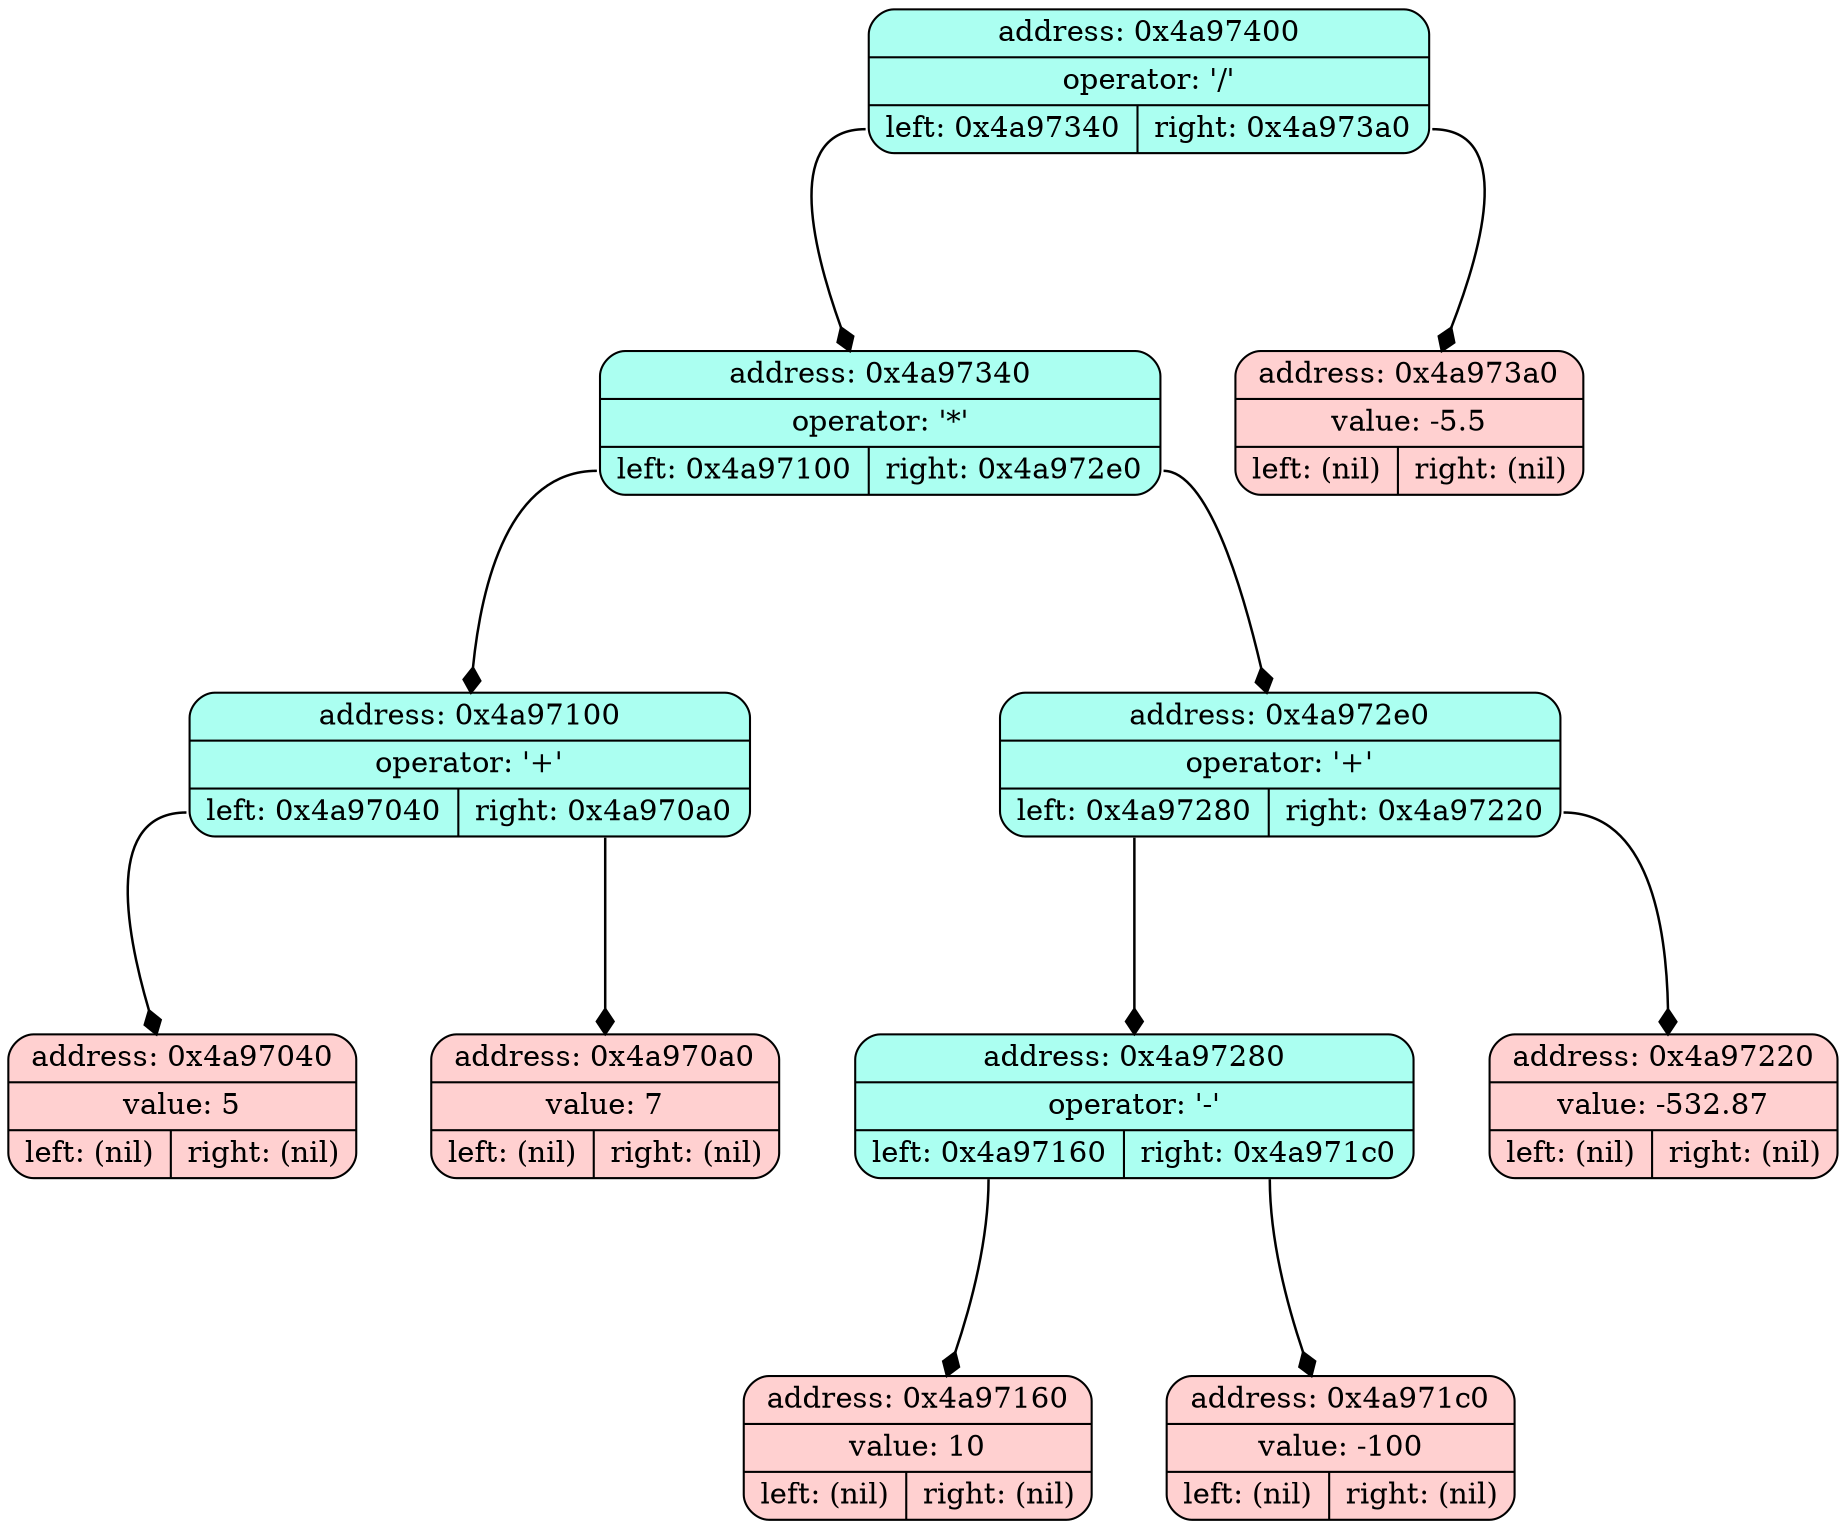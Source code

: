 digraph List {
	dpi = 100;
	fontname = "Comic Sans MS";
	fontsize = 20;
	rankdir  = TB;
graph [fillcolor = lightgreen, ranksep = 1.3, nodesep = 0.5, style = "rounded", color = green, penwidth = 2];
edge [color = black, arrowhead = diamond, arrowsize = 1, penwidth = 1.2];
node1 [shape = Mrecord, style = filled, fillcolor = "#ABFFF1", label = "{address: 0x4a97400|operator: '/'| { <ptr1> left: 0x4a97340| <ptr2> right: 0x4a973a0}}"]
node2 [shape = Mrecord, style = filled, fillcolor = "#ABFFF1", label = "{address: 0x4a97400|operator: '/'| { <ptr1> left: 0x4a97340| <ptr2> right: 0x4a973a0}}"]
node1: <ptr1> -> node2; node3 [shape = Mrecord, style = filled, fillcolor = "#ABFFF1", label = "{address: 0x4a97400|operator: '/'| { <ptr1> left: 0x4a97340| <ptr2> right: 0x4a973a0}}"]
node1: <ptr2> -> node3; 
node2 [shape = Mrecord, style = filled, fillcolor = "#ABFFF1", label = "{address: 0x4a97340|operator: '*'| { <ptr1> left: 0x4a97100| <ptr2> right: 0x4a972e0}}"]
node4 [shape = Mrecord, style = filled, fillcolor = "#ABFFF1", label = "{address: 0x4a97340|operator: '*'| { <ptr1> left: 0x4a97100| <ptr2> right: 0x4a972e0}}"]
node2: <ptr1> -> node4; node5 [shape = Mrecord, style = filled, fillcolor = "#ABFFF1", label = "{address: 0x4a97340|operator: '*'| { <ptr1> left: 0x4a97100| <ptr2> right: 0x4a972e0}}"]
node2: <ptr2> -> node5; 
node3 [shape = Mrecord, style = filled, fillcolor = "#FFD0D0", label = "{address: 0x4a973a0|value: -5.5| { <ptr1> left: (nil)| <ptr2> right: (nil)}}"]

node4 [shape = Mrecord, style = filled, fillcolor = "#ABFFF1", label = "{address: 0x4a97100|operator: '+'| { <ptr1> left: 0x4a97040| <ptr2> right: 0x4a970a0}}"]
node6 [shape = Mrecord, style = filled, fillcolor = "#ABFFF1", label = "{address: 0x4a97100|operator: '+'| { <ptr1> left: 0x4a97040| <ptr2> right: 0x4a970a0}}"]
node4: <ptr1> -> node6; node7 [shape = Mrecord, style = filled, fillcolor = "#ABFFF1", label = "{address: 0x4a97100|operator: '+'| { <ptr1> left: 0x4a97040| <ptr2> right: 0x4a970a0}}"]
node4: <ptr2> -> node7; 
node5 [shape = Mrecord, style = filled, fillcolor = "#ABFFF1", label = "{address: 0x4a972e0|operator: '+'| { <ptr1> left: 0x4a97280| <ptr2> right: 0x4a97220}}"]
node8 [shape = Mrecord, style = filled, fillcolor = "#ABFFF1", label = "{address: 0x4a972e0|operator: '+'| { <ptr1> left: 0x4a97280| <ptr2> right: 0x4a97220}}"]
node5: <ptr1> -> node8; node9 [shape = Mrecord, style = filled, fillcolor = "#ABFFF1", label = "{address: 0x4a972e0|operator: '+'| { <ptr1> left: 0x4a97280| <ptr2> right: 0x4a97220}}"]
node5: <ptr2> -> node9; 
node6 [shape = Mrecord, style = filled, fillcolor = "#FFD0D0", label = "{address: 0x4a97040|value: 5| { <ptr1> left: (nil)| <ptr2> right: (nil)}}"]

node7 [shape = Mrecord, style = filled, fillcolor = "#FFD0D0", label = "{address: 0x4a970a0|value: 7| { <ptr1> left: (nil)| <ptr2> right: (nil)}}"]

node8 [shape = Mrecord, style = filled, fillcolor = "#ABFFF1", label = "{address: 0x4a97280|operator: '-'| { <ptr1> left: 0x4a97160| <ptr2> right: 0x4a971c0}}"]
node10 [shape = Mrecord, style = filled, fillcolor = "#ABFFF1", label = "{address: 0x4a97280|operator: '-'| { <ptr1> left: 0x4a97160| <ptr2> right: 0x4a971c0}}"]
node8: <ptr1> -> node10; node11 [shape = Mrecord, style = filled, fillcolor = "#ABFFF1", label = "{address: 0x4a97280|operator: '-'| { <ptr1> left: 0x4a97160| <ptr2> right: 0x4a971c0}}"]
node8: <ptr2> -> node11; 
node9 [shape = Mrecord, style = filled, fillcolor = "#FFD0D0", label = "{address: 0x4a97220|value: -532.87| { <ptr1> left: (nil)| <ptr2> right: (nil)}}"]

node10 [shape = Mrecord, style = filled, fillcolor = "#FFD0D0", label = "{address: 0x4a97160|value: 10| { <ptr1> left: (nil)| <ptr2> right: (nil)}}"]

node11 [shape = Mrecord, style = filled, fillcolor = "#FFD0D0", label = "{address: 0x4a971c0|value: -100| { <ptr1> left: (nil)| <ptr2> right: (nil)}}"]

}